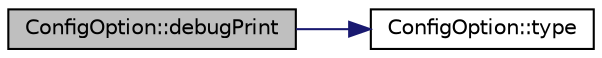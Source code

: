 digraph "ConfigOption::debugPrint"
{
 // LATEX_PDF_SIZE
  edge [fontname="Helvetica",fontsize="10",labelfontname="Helvetica",labelfontsize="10"];
  node [fontname="Helvetica",fontsize="10",shape=record];
  rankdir="LR";
  Node1 [label="ConfigOption::debugPrint",height=0.2,width=0.4,color="black", fillcolor="grey75", style="filled", fontcolor="black",tooltip=" "];
  Node1 -> Node2 [color="midnightblue",fontsize="10",style="solid",fontname="Helvetica"];
  Node2 [label="ConfigOption::type",height=0.2,width=0.4,color="black", fillcolor="white", style="filled",URL="$d2/dd3/class_config_option.html#a56fd56ab3c82cf618035d669135cdbe9",tooltip=" "];
}
